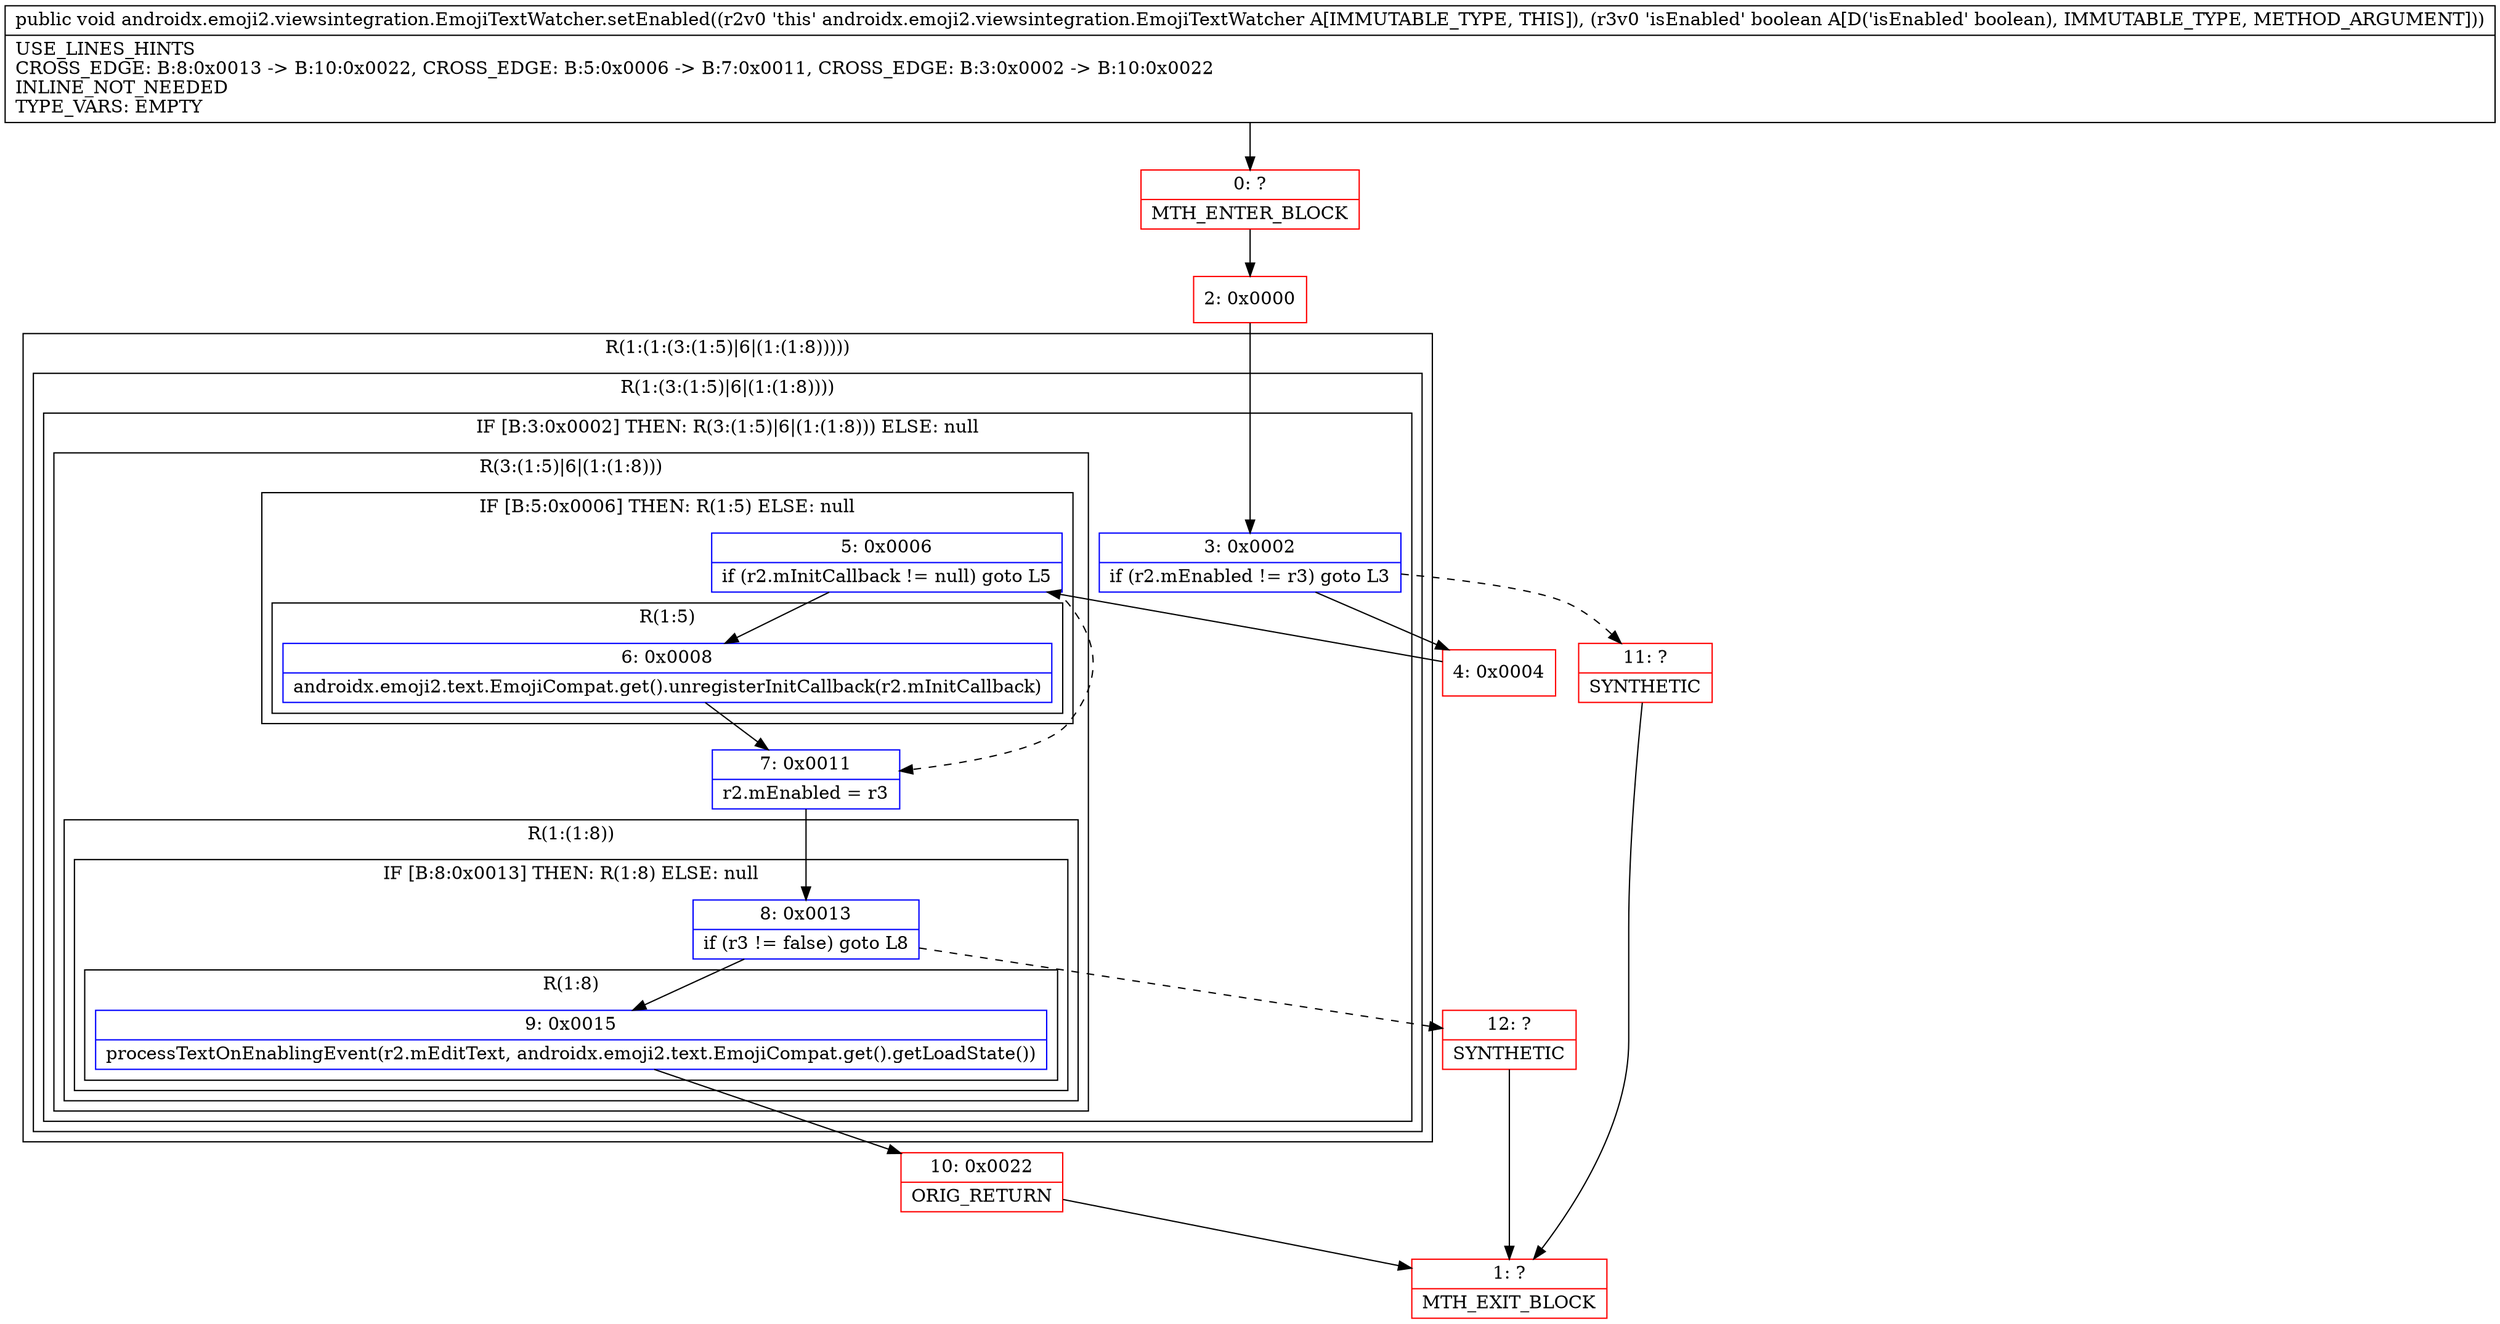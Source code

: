 digraph "CFG forandroidx.emoji2.viewsintegration.EmojiTextWatcher.setEnabled(Z)V" {
subgraph cluster_Region_345349568 {
label = "R(1:(1:(3:(1:5)|6|(1:(1:8)))))";
node [shape=record,color=blue];
subgraph cluster_Region_1629115218 {
label = "R(1:(3:(1:5)|6|(1:(1:8))))";
node [shape=record,color=blue];
subgraph cluster_IfRegion_711463251 {
label = "IF [B:3:0x0002] THEN: R(3:(1:5)|6|(1:(1:8))) ELSE: null";
node [shape=record,color=blue];
Node_3 [shape=record,label="{3\:\ 0x0002|if (r2.mEnabled != r3) goto L3\l}"];
subgraph cluster_Region_1391680593 {
label = "R(3:(1:5)|6|(1:(1:8)))";
node [shape=record,color=blue];
subgraph cluster_IfRegion_1789960274 {
label = "IF [B:5:0x0006] THEN: R(1:5) ELSE: null";
node [shape=record,color=blue];
Node_5 [shape=record,label="{5\:\ 0x0006|if (r2.mInitCallback != null) goto L5\l}"];
subgraph cluster_Region_1493434005 {
label = "R(1:5)";
node [shape=record,color=blue];
Node_6 [shape=record,label="{6\:\ 0x0008|androidx.emoji2.text.EmojiCompat.get().unregisterInitCallback(r2.mInitCallback)\l}"];
}
}
Node_7 [shape=record,label="{7\:\ 0x0011|r2.mEnabled = r3\l}"];
subgraph cluster_Region_864783983 {
label = "R(1:(1:8))";
node [shape=record,color=blue];
subgraph cluster_IfRegion_2077384091 {
label = "IF [B:8:0x0013] THEN: R(1:8) ELSE: null";
node [shape=record,color=blue];
Node_8 [shape=record,label="{8\:\ 0x0013|if (r3 != false) goto L8\l}"];
subgraph cluster_Region_336576643 {
label = "R(1:8)";
node [shape=record,color=blue];
Node_9 [shape=record,label="{9\:\ 0x0015|processTextOnEnablingEvent(r2.mEditText, androidx.emoji2.text.EmojiCompat.get().getLoadState())\l}"];
}
}
}
}
}
}
}
Node_0 [shape=record,color=red,label="{0\:\ ?|MTH_ENTER_BLOCK\l}"];
Node_2 [shape=record,color=red,label="{2\:\ 0x0000}"];
Node_4 [shape=record,color=red,label="{4\:\ 0x0004}"];
Node_10 [shape=record,color=red,label="{10\:\ 0x0022|ORIG_RETURN\l}"];
Node_1 [shape=record,color=red,label="{1\:\ ?|MTH_EXIT_BLOCK\l}"];
Node_12 [shape=record,color=red,label="{12\:\ ?|SYNTHETIC\l}"];
Node_11 [shape=record,color=red,label="{11\:\ ?|SYNTHETIC\l}"];
MethodNode[shape=record,label="{public void androidx.emoji2.viewsintegration.EmojiTextWatcher.setEnabled((r2v0 'this' androidx.emoji2.viewsintegration.EmojiTextWatcher A[IMMUTABLE_TYPE, THIS]), (r3v0 'isEnabled' boolean A[D('isEnabled' boolean), IMMUTABLE_TYPE, METHOD_ARGUMENT]))  | USE_LINES_HINTS\lCROSS_EDGE: B:8:0x0013 \-\> B:10:0x0022, CROSS_EDGE: B:5:0x0006 \-\> B:7:0x0011, CROSS_EDGE: B:3:0x0002 \-\> B:10:0x0022\lINLINE_NOT_NEEDED\lTYPE_VARS: EMPTY\l}"];
MethodNode -> Node_0;Node_3 -> Node_4;
Node_3 -> Node_11[style=dashed];
Node_5 -> Node_6;
Node_5 -> Node_7[style=dashed];
Node_6 -> Node_7;
Node_7 -> Node_8;
Node_8 -> Node_9;
Node_8 -> Node_12[style=dashed];
Node_9 -> Node_10;
Node_0 -> Node_2;
Node_2 -> Node_3;
Node_4 -> Node_5;
Node_10 -> Node_1;
Node_12 -> Node_1;
Node_11 -> Node_1;
}

